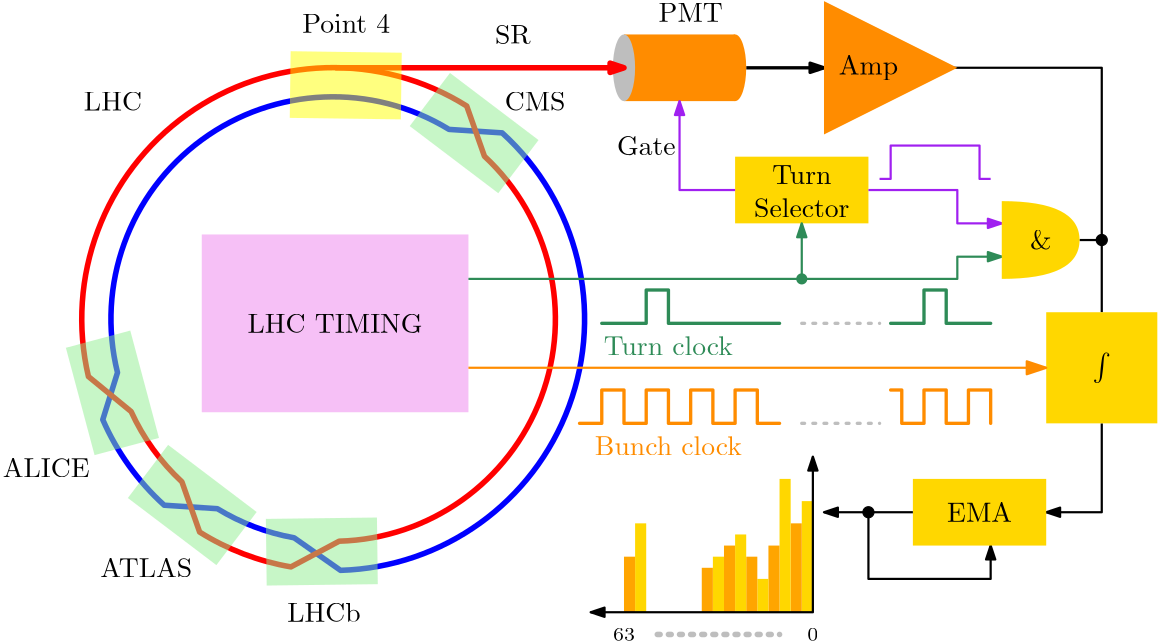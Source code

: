 <?xml version="1.0"?>
<!DOCTYPE ipe SYSTEM "ipe.dtd">
<ipe version="70218" creator="Ipe 7.2.28">
<info created="D:20240316174439" modified="D:20240318153457"/>
<ipestyle name="basic">
<symbol name="arrow/arc(spx)">
<path stroke="sym-stroke" fill="sym-stroke" pen="sym-pen">
0 0 m
-1 0.333 l
-1 -0.333 l
h
</path>
</symbol>
<symbol name="arrow/farc(spx)">
<path stroke="sym-stroke" fill="white" pen="sym-pen">
0 0 m
-1 0.333 l
-1 -0.333 l
h
</path>
</symbol>
<symbol name="arrow/ptarc(spx)">
<path stroke="sym-stroke" fill="sym-stroke" pen="sym-pen">
0 0 m
-1 0.333 l
-0.8 0 l
-1 -0.333 l
h
</path>
</symbol>
<symbol name="arrow/fptarc(spx)">
<path stroke="sym-stroke" fill="white" pen="sym-pen">
0 0 m
-1 0.333 l
-0.8 0 l
-1 -0.333 l
h
</path>
</symbol>
<symbol name="mark/circle(sx)" transformations="translations">
<path fill="sym-stroke">
0.6 0 0 0.6 0 0 e
0.4 0 0 0.4 0 0 e
</path>
</symbol>
<symbol name="mark/disk(sx)" transformations="translations">
<path fill="sym-stroke">
0.6 0 0 0.6 0 0 e
</path>
</symbol>
<symbol name="mark/fdisk(sfx)" transformations="translations">
<group>
<path fill="sym-fill">
0.5 0 0 0.5 0 0 e
</path>
<path fill="sym-stroke" fillrule="eofill">
0.6 0 0 0.6 0 0 e
0.4 0 0 0.4 0 0 e
</path>
</group>
</symbol>
<symbol name="mark/box(sx)" transformations="translations">
<path fill="sym-stroke" fillrule="eofill">
-0.6 -0.6 m
0.6 -0.6 l
0.6 0.6 l
-0.6 0.6 l
h
-0.4 -0.4 m
0.4 -0.4 l
0.4 0.4 l
-0.4 0.4 l
h
</path>
</symbol>
<symbol name="mark/square(sx)" transformations="translations">
<path fill="sym-stroke">
-0.6 -0.6 m
0.6 -0.6 l
0.6 0.6 l
-0.6 0.6 l
h
</path>
</symbol>
<symbol name="mark/fsquare(sfx)" transformations="translations">
<group>
<path fill="sym-fill">
-0.5 -0.5 m
0.5 -0.5 l
0.5 0.5 l
-0.5 0.5 l
h
</path>
<path fill="sym-stroke" fillrule="eofill">
-0.6 -0.6 m
0.6 -0.6 l
0.6 0.6 l
-0.6 0.6 l
h
-0.4 -0.4 m
0.4 -0.4 l
0.4 0.4 l
-0.4 0.4 l
h
</path>
</group>
</symbol>
<symbol name="mark/cross(sx)" transformations="translations">
<group>
<path fill="sym-stroke">
-0.43 -0.57 m
0.57 0.43 l
0.43 0.57 l
-0.57 -0.43 l
h
</path>
<path fill="sym-stroke">
-0.43 0.57 m
0.57 -0.43 l
0.43 -0.57 l
-0.57 0.43 l
h
</path>
</group>
</symbol>
<symbol name="arrow/fnormal(spx)">
<path stroke="sym-stroke" fill="white" pen="sym-pen">
0 0 m
-1 0.333 l
-1 -0.333 l
h
</path>
</symbol>
<symbol name="arrow/pointed(spx)">
<path stroke="sym-stroke" fill="sym-stroke" pen="sym-pen">
0 0 m
-1 0.333 l
-0.8 0 l
-1 -0.333 l
h
</path>
</symbol>
<symbol name="arrow/fpointed(spx)">
<path stroke="sym-stroke" fill="white" pen="sym-pen">
0 0 m
-1 0.333 l
-0.8 0 l
-1 -0.333 l
h
</path>
</symbol>
<symbol name="arrow/linear(spx)">
<path stroke="sym-stroke" pen="sym-pen">
-1 0.333 m
0 0 l
-1 -0.333 l
</path>
</symbol>
<symbol name="arrow/fdouble(spx)">
<path stroke="sym-stroke" fill="white" pen="sym-pen">
0 0 m
-1 0.333 l
-1 -0.333 l
h
-1 0 m
-2 0.333 l
-2 -0.333 l
h
</path>
</symbol>
<symbol name="arrow/double(spx)">
<path stroke="sym-stroke" fill="sym-stroke" pen="sym-pen">
0 0 m
-1 0.333 l
-1 -0.333 l
h
-1 0 m
-2 0.333 l
-2 -0.333 l
h
</path>
</symbol>
<symbol name="arrow/mid-normal(spx)">
<path stroke="sym-stroke" fill="sym-stroke" pen="sym-pen">
0.5 0 m
-0.5 0.333 l
-0.5 -0.333 l
h
</path>
</symbol>
<symbol name="arrow/mid-fnormal(spx)">
<path stroke="sym-stroke" fill="white" pen="sym-pen">
0.5 0 m
-0.5 0.333 l
-0.5 -0.333 l
h
</path>
</symbol>
<symbol name="arrow/mid-pointed(spx)">
<path stroke="sym-stroke" fill="sym-stroke" pen="sym-pen">
0.5 0 m
-0.5 0.333 l
-0.3 0 l
-0.5 -0.333 l
h
</path>
</symbol>
<symbol name="arrow/mid-fpointed(spx)">
<path stroke="sym-stroke" fill="white" pen="sym-pen">
0.5 0 m
-0.5 0.333 l
-0.3 0 l
-0.5 -0.333 l
h
</path>
</symbol>
<symbol name="arrow/mid-double(spx)">
<path stroke="sym-stroke" fill="sym-stroke" pen="sym-pen">
1 0 m
0 0.333 l
0 -0.333 l
h
0 0 m
-1 0.333 l
-1 -0.333 l
h
</path>
</symbol>
<symbol name="arrow/mid-fdouble(spx)">
<path stroke="sym-stroke" fill="white" pen="sym-pen">
1 0 m
0 0.333 l
0 -0.333 l
h
0 0 m
-1 0.333 l
-1 -0.333 l
h
</path>
</symbol>
<anglesize name="22.5 deg" value="22.5"/>
<anglesize name="30 deg" value="30"/>
<anglesize name="45 deg" value="45"/>
<anglesize name="60 deg" value="60"/>
<anglesize name="90 deg" value="90"/>
<arrowsize name="large" value="10"/>
<arrowsize name="small" value="5"/>
<arrowsize name="tiny" value="3"/>
<color name="blue" value="0 0 1"/>
<color name="brown" value="0.647 0.165 0.165"/>
<color name="darkblue" value="0 0 0.545"/>
<color name="darkcyan" value="0 0.545 0.545"/>
<color name="darkgray" value="0.663"/>
<color name="darkgreen" value="0 0.392 0"/>
<color name="darkmagenta" value="0.545 0 0.545"/>
<color name="darkorange" value="1 0.549 0"/>
<color name="darkred" value="0.545 0 0"/>
<color name="gold" value="1 0.843 0"/>
<color name="gray" value="0.745"/>
<color name="green" value="0 1 0"/>
<color name="lightblue" value="0.678 0.847 0.902"/>
<color name="lightcyan" value="0.878 1 1"/>
<color name="lightgray" value="0.827"/>
<color name="lightgreen" value="0.565 0.933 0.565"/>
<color name="lightyellow" value="1 1 0.878"/>
<color name="navy" value="0 0 0.502"/>
<color name="orange" value="1 0.647 0"/>
<color name="pink" value="1 0.753 0.796"/>
<color name="purple" value="0.627 0.125 0.941"/>
<color name="red" value="1 0 0"/>
<color name="seagreen" value="0.18 0.545 0.341"/>
<color name="turquoise" value="0.251 0.878 0.816"/>
<color name="violet" value="0.933 0.51 0.933"/>
<color name="yellow" value="1 1 0"/>
<dashstyle name="dash dot dotted" value="[4 2 1 2 1 2] 0"/>
<dashstyle name="dash dotted" value="[4 2 1 2] 0"/>
<dashstyle name="dashed" value="[4] 0"/>
<dashstyle name="dotted" value="[1 3] 0"/>
<gridsize name="10 pts (~3.5 mm)" value="10"/>
<gridsize name="14 pts (~5 mm)" value="14"/>
<gridsize name="16 pts (~6 mm)" value="16"/>
<gridsize name="20 pts (~7 mm)" value="20"/>
<gridsize name="28 pts (~10 mm)" value="28"/>
<gridsize name="32 pts (~12 mm)" value="32"/>
<gridsize name="4 pts" value="4"/>
<gridsize name="56 pts (~20 mm)" value="56"/>
<gridsize name="8 pts (~3 mm)" value="8"/>
<opacity name="10%" value="0.1"/>
<opacity name="30%" value="0.3"/>
<opacity name="50%" value="0.5"/>
<opacity name="75%" value="0.75"/>
<pen name="fat" value="1.2"/>
<pen name="heavier" value="0.8"/>
<pen name="ultrafat" value="2"/>
<symbolsize name="large" value="5"/>
<symbolsize name="small" value="2"/>
<symbolsize name="tiny" value="1.1"/>
<textsize name="Huge" value="\Huge"/>
<textsize name="LARGE" value="\LARGE"/>
<textsize name="Large" value="\Large"/>
<textsize name="footnote" value="\footnotesize"/>
<textsize name="huge" value="\huge"/>
<textsize name="large" value="\large"/>
<textsize name="script" value="\scriptsize"/>
<textsize name="small" value="\small"/>
<textsize name="tiny" value="\tiny"/>
<textstyle name="center" begin="\begin{center}" end="\end{center}"/>
<textstyle name="item" begin="\begin{itemize}\item{}" end="\end{itemize}"/>
<textstyle name="itemize" begin="\begin{itemize}" end="\end{itemize}"/>
<tiling name="falling" angle="-60" step="4" width="1"/>
<tiling name="rising" angle="30" step="4" width="1"/>
</ipestyle>
<page>
<layer name="alpha"/>
<view layers="alpha" active="alpha"/>
<path layer="alpha" matrix="1 0 0 1 0 16" stroke="black" pen="heavier" arrow="normal/small">
320 620 m
320 596 l
364 596 l
364 608 l
</path>
<path stroke="black" pen="heavier" rarrow="normal/small">
384 636 m
404 636 l
404 668 l
</path>
<path stroke="black" pen="fat" arrow="normal/small">
276 796 m
304 796 l
</path>
<path stroke="black" pen="heavier">
348 796 m
404 796 l
404 708 l
</path>
<path fill="darkorange">
4 0 0 12 272 796 e
</path>
<path fill="darkorange">
272 808 m
232 808 l
232 784 l
272 784 l
</path>
<path matrix="0.333333 0 0 1 141.333 12" fill="gray">
12 0 0 12 272 784 e
</path>
<path stroke="red" pen="ultrafat" arrow="normal/small">
128 796 m
232 796 l
</path>
<path matrix="0.796981 -0.604004 0.604004 0.796981 -399.923 221.786" stroke="blue" pen="ultrafat">
136 624.401 m
120 613.845 l
90.5097 0 0 -90.5097 128 704 83.7736 625.031 a
77.7506 641.751 l
80 0 0 -80 128 704 120 783.599 a
136 794.155 l
90.5097 0 0 -90.5097 128 704 184.754 633.495 a
164.357 632.739 l
80 0 0 -80 128 704 136 624.401 a
h
</path>
<path matrix="0.796981 -0.604004 0.604004 0.796981 -399.923 221.786" stroke="red" pen="ultrafat">
120 624.401 m
136 613.845 l
90.5097 0 0 90.5097 128 704 169.775 623.708 a
178.025 641.57 l
80 0 0 80 128 704 136 783.599 a
120 794.155 l
90.5097 0 0 90.5097 128 704 70.2819 634.282 a
90.1431 633.524 l
80 0 0 80 128 704 120 624.401 a
h
</path>
<path matrix="0.999908 -0.013539 0.013539 0.999908 6.04311 67.3337" fill="yellow" opacity="50%" stroke-opacity="opaque">
96 736 m
96 712 l
136 712 l
136 736 l
h
</path>
<path matrix="1 0 0 1 0 4" fill="darkorange">
304 816 m
304 768 l
352 792 l
304 816 l
</path>
<path matrix="1.5 0 0 1.33333 -64 -245.333" fill="violet" opacity="50%" stroke-opacity="opaque">
96 736 m
96 688 l
160 688 l
160 736 l
h
</path>
<text matrix="1 0 0 1 16 -12" transformations="translations" pos="112 716" stroke="black" type="label" width="63.028" height="6.808" depth="0" halign="center" valign="center">LHC TIMING</text>
<path matrix="1 0 0 1 16 -108" fill="gold">
368 816 m
368 776 l
408 776 l
408 816 l
h
</path>
<text matrix="1 0 0 1 12 -112" transformations="translations" pos="392 800" stroke="black" type="label" width="6.642" height="9.12" depth="1.95" halign="center" valign="center" size="Large">$\int$</text>
<path matrix="0.825397 0 0 1 43.9365 -24" stroke="darkorange" pen="heavier" arrow="normal/normal">
160 712 m
412 712 l
</path>
<text matrix="1 0 0 1 -16 -44" transformations="translations" pos="264 740" stroke="seagreen" type="label" width="46.52" height="6.918" depth="0" halign="center" valign="center">Turn clock</text>
<text matrix="1 0 0 1 -20 -44" transformations="translations" pos="268 704" stroke="darkorange" type="label" width="52.996" height="6.918" depth="0" halign="center" valign="center">Bunch clock</text>
<text matrix="1 0 0 1 8 0" transformations="translations" pos="312 796" stroke="black" type="label" width="21.309" height="6.815" depth="1.93" halign="center" valign="center">Amp</text>
<text matrix="1 0 0 1 16 -8" transformations="translations" pos="240 824" stroke="black" type="label" width="23.108" height="6.808" depth="0" halign="center" valign="center">PMT</text>
<text matrix="1 0 0 1 4 -8" transformations="translations" pos="44 792" stroke="black" type="label" width="20.894" height="6.808" depth="0" halign="center" valign="center">LHC</text>
<text matrix="1 0 0 1 12 0" transformations="translations" pos="120 812" stroke="black" type="label" width="31.687" height="6.808" depth="0" halign="center" valign="center">Point 4</text>
<text matrix="1 0 0 1 -4 8" transformations="translations" pos="204 776" stroke="black" type="label" width="21.863" height="6.808" depth="0" halign="center" valign="center">CMS</text>
<path matrix="1 0 0 1 0 -20" stroke="seagreen" pen="fat" cap="1" join="1">
224 724 m
240 724 l
240 736 l
248 736 l
248 724 l
288 724 l
</path>
<text matrix="1 0 0 1 12 -28" transformations="translations" pos="12 680" stroke="black" type="label" width="31.272" height="6.808" depth="0" halign="center" valign="center">ALICE</text>
<text matrix="1 0 0 1 20 -8" transformations="translations" pos="40 624" stroke="black" type="label" width="33.07" height="6.808" depth="0" halign="center" valign="center">ATLAS</text>
<text matrix="1 0 0 1 8 0" transformations="translations" pos="116 600" stroke="black" type="label" width="26.429" height="6.918" depth="0" halign="center" valign="center">LHCb</text>
<path matrix="1.09091 0 0 0.857143 -77.0909 105.714" fill="gold">
320 768 m
320 740 l
364 740 l
364 768 l
h
</path>
<path stroke="purple" pen="heavier" arrow="normal/small">
272 752 m
252 752 l
252 784 l
</path>
<text matrix="1 0 0 1 296 444" transformations="translations" pos="0 307.572" stroke="black" type="minipage" width="36.213" height="11.873" depth="6.89" halign="center" valign="center">\center
Turn\\
Selector</text>
<path stroke="purple" pen="heavier" arrow="normal/small">
320 752 m
352 752 l
352 740 l
368 740 l
</path>
<path stroke="seagreen" pen="heavier" rarrow="normal/small">
368 728 m
352 728 l
352 720 l
176 720 l
</path>
<path stroke="seagreen" pen="heavier" arrow="normal/small">
296 720 m
296 740 l
</path>
<path matrix="1 0 0 1 -12 -32" stroke="gray" dash="dotted" pen="fat" cap="1" join="1">
308 736 m
336 736 l
</path>
<path matrix="1 0 0 1 -4 0" stroke="seagreen" pen="fat" cap="1" join="1">
332 704 m
344 704 l
344 716 l
352 716 l
352 704 l
368 704 l
</path>
<path stroke="black" pen="heavier">
396 734 m
404 734 l
</path>
<path stroke="purple" pen="heavier">
324 756 m
328 756 l
328 768 l
360 768 l
360 756 l
364 756 l
</path>
<path stroke="darkorange" pen="fat" cap="1" join="1">
328 680 m
332 680 l
332 668 l
340 668 l
340 680 l
348 680 l
348 668 l
356 668 l
356 680 l
364 680 l
364 668 l
</path>
<path matrix="1 0 0 1 -12 -68" stroke="gray" dash="dotted" pen="fat" cap="1" opacity="75%" stroke-opacity="opaque">
308 736 m
336 736 l
</path>
<text matrix="1 0 0 1 4 0" transformations="translations" pos="236 768" stroke="black" type="label" width="21.101" height="6.808" depth="0" halign="center" valign="center">Gate</text>
<path matrix="0.923077 0 0 0.857143 22.1538 89.1429" fill="gold">
340 652 m
340 624 l
392 624 l
392 652 l
h
</path>
<text matrix="1 0 0 1 4 -4" transformations="translations" pos="356 640" stroke="black" type="label" width="23.385" height="6.808" depth="0" halign="center" valign="center">EMA</text>
<path matrix="1 0 0 1 -12 2" stroke="black" fill="black">
2 0 0 2 416 732 e
</path>
<path matrix="1 0 0 1 0 16" stroke="black" pen="heavier" arrow="normal/small">
336 620 m
304 620 l
</path>
<path matrix="1 0 0 1 -96 -96" stroke="black" fill="black">
2 0 0 2 416 732 e
</path>
<path fill="gold">
300 600 m
300 640 l
296 640 l
296 600 l
h
</path>
<path fill="orange">
292 600 m
292 632 l
296 632 l
296 600 l
h
</path>
<path fill="gold">
288 600 m
288 648 l
292 648 l
292 600 l
h
</path>
<path fill="orange">
288 600 m
288 624 l
284 624 l
284 600 l
h
</path>
<path fill="gold">
284 600 m
284 612 l
280 612 l
280 600 l
h
</path>
<path fill="orange">
280 600 m
280 620 l
276 620 l
276 600 l
h
</path>
<path fill="gold">
276 600 m
276 628 l
272 628 l
272 600 l
h
</path>
<path fill="orange">
272 600 m
272 624 l
268 624 l
268 600 l
h
</path>
<path fill="gold">
268 600 m
268 620 l
264 620 l
264 600 l
h
</path>
<path fill="orange">
264 600 m
264 616 l
260 616 l
260 600 l
h
</path>
<path fill="gold">
240 600 m
240 632 l
236 632 l
236 600 l
h
</path>
<path fill="orange">
236 600 m
236 620 l
232 620 l
232 600 l
h
</path>
<text matrix="1 0 0 1 0 -4" transformations="translations" pos="232 596" stroke="black" type="label" width="7.942" height="4.494" depth="0" halign="center" valign="center" size="script">63</text>
<text matrix="1 0 0 1 68 -4" transformations="translations" pos="232 596" stroke="black" type="label" width="3.971" height="4.494" depth="0" halign="center" valign="center" size="script">0</text>
<path stroke="gray" dash="dotted" pen="ultrafat" cap="1" join="1">
244 592 m
288 592 l
</path>
<path matrix="1 0 0 1 -4 8" stroke="black" pen="heavier" arrow="normal/small" rarrow="normal/small">
304 648 m
304 592 l
224 592 l
</path>
<path matrix="0.796981 -0.604004 0.604004 0.796981 -351.703 265.545" fill="lightgreen" opacity="50%" stroke-opacity="opaque">
96 736 m
96 712 l
136 712 l
136 736 l
h
</path>
<path matrix="0.258269 -0.966073 0.966073 0.258269 -681.562 604.06" fill="lightgreen" opacity="50%" stroke-opacity="opaque">
96 736 m
96 712 l
136 712 l
136 736 l
h
</path>
<path matrix="0.999922 0.0125276 -0.0125276 0.999922 16.2984 -103.546" fill="lightgreen" opacity="50%" stroke-opacity="opaque">
96 736 m
96 712 l
136 712 l
136 736 l
h
</path>
<path matrix="0.796981 -0.604004 0.604004 0.796981 -453.175 131.652" fill="lightgreen" opacity="50%" stroke-opacity="opaque">
96 736 m
96 712 l
136 712 l
136 736 l
h
</path>
<path fill="gold">
368 748 m
396 748
396 734 c
396 720
368 720 c
368 732
368 748 c
h
</path>
<path matrix="1 0 0 1 -120 -12" fill="seagreen">
2 0 0 2 416 732 e
</path>
<path stroke="darkorange" pen="fat" cap="1" join="1" opacity="75%" stroke-opacity="opaque">
216 668 m
224 668 l
224 680 l
232 680 l
232 668 l
240 668 l
240 680 l
248 680 l
248 668 l
256 668 l
256 680 l
264 680 l
264 668 l
272 668 l
272 680 l
280 680 l
280 668 l
280 668 l
288 668 l
288 668 l
</path>
<text matrix="1 0 0 1 12 0" transformations="translations" pos="180 808" stroke="black" type="label" width="12.868" height="6.808" depth="0" halign="center" valign="center">SR</text>
<text matrix="1 0 0 1 2 -2" transformations="translations" pos="380 736" stroke="black" type="label" width="7.749" height="6.918" depth="0" halign="center" valign="center">$\&amp;$</text>
</page>
</ipe>
